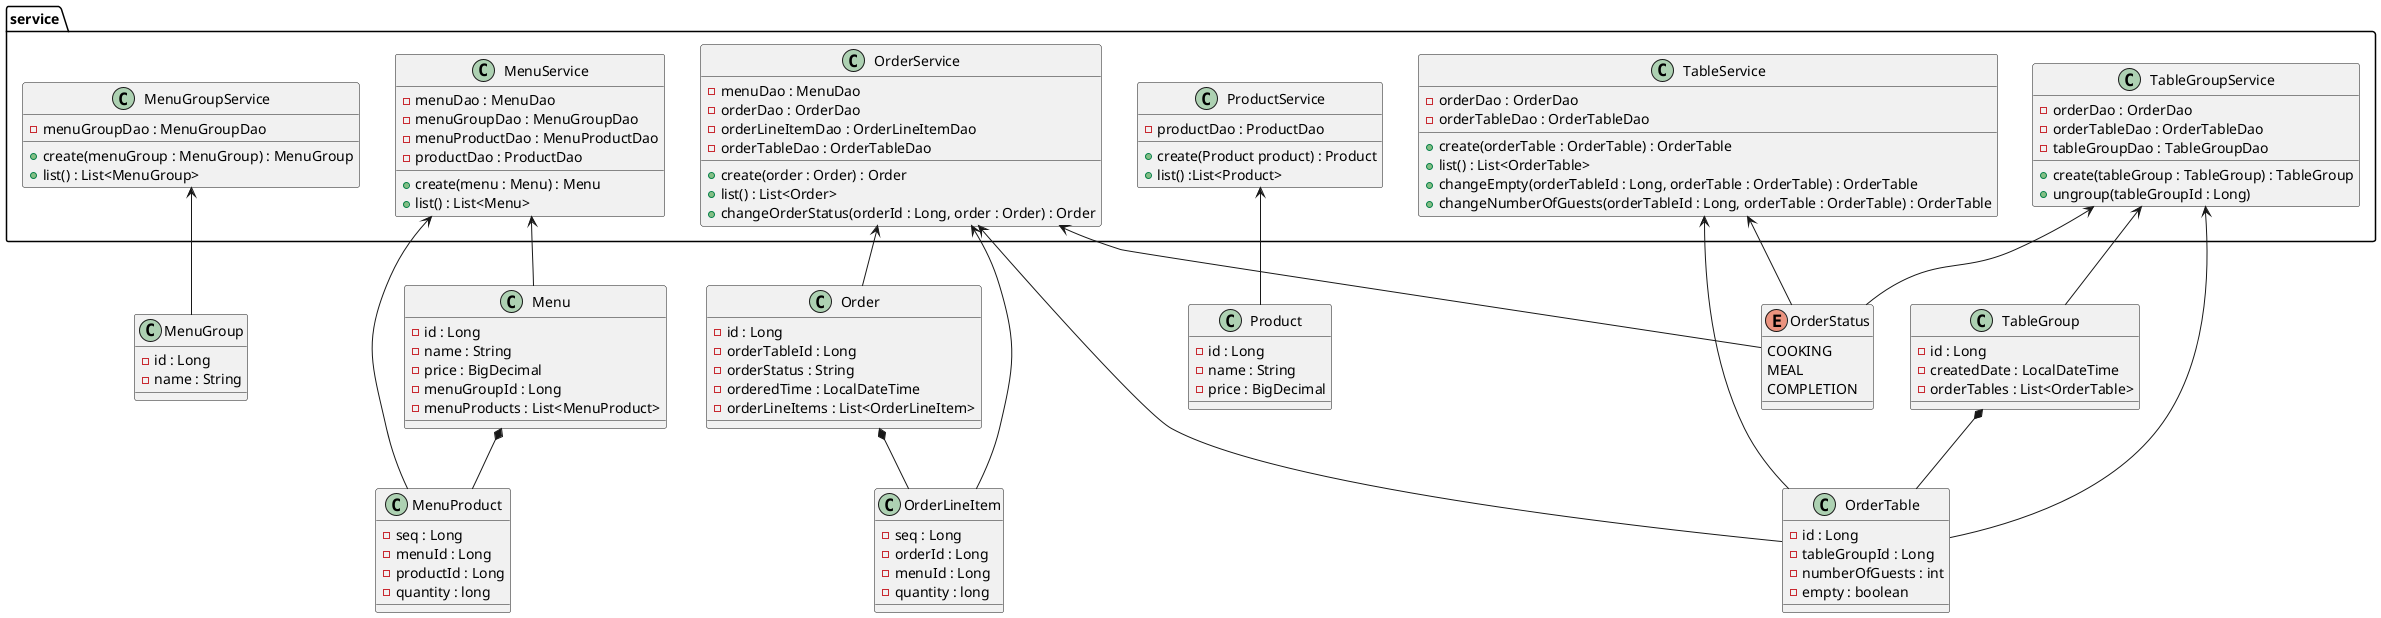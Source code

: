 @startuml Lotto_3step
skinparam groupInheritance 2

package service {
    class MenuGroupService {
        - menuGroupDao : MenuGroupDao

        + create(menuGroup : MenuGroup) : MenuGroup
        + list() : List<MenuGroup>
    }

    class MenuService {
        - menuDao : MenuDao
        - menuGroupDao : MenuGroupDao
        - menuProductDao : MenuProductDao
        - productDao : ProductDao

        + create(menu : Menu) : Menu
        + list() : List<Menu>
    }

    class OrderService {
        - menuDao : MenuDao
        - orderDao : OrderDao
        - orderLineItemDao : OrderLineItemDao
        - orderTableDao : OrderTableDao

        + create(order : Order) : Order
        + list() : List<Order>
        + changeOrderStatus(orderId : Long, order : Order) : Order
    }

    class ProductService {
        - productDao : ProductDao

        + create(Product product) : Product
        + list() :List<Product>
    }

    class TableGroupService {
        - orderDao : OrderDao
        - orderTableDao : OrderTableDao
        - tableGroupDao : TableGroupDao

        + create(tableGroup : TableGroup) : TableGroup
        + ungroup(tableGroupId : Long)
    }

    class TableService {
        - orderDao : OrderDao
        - orderTableDao : OrderTableDao

        + create(orderTable : OrderTable) : OrderTable
        + list() : List<OrderTable>
        + changeEmpty(orderTableId : Long, orderTable : OrderTable) : OrderTable
        + changeNumberOfGuests(orderTableId : Long, orderTable : OrderTable) : OrderTable
    }
}

class Menu {
    - id : Long
    - name : String
    - price : BigDecimal
    - menuGroupId : Long
    - menuProducts : List<MenuProduct>
}

class MenuGroup {
    - id : Long
    - name : String
}

class MenuProduct {
    - seq : Long
    - menuId : Long
    - productId : Long
    - quantity : long
}

class Order {
    - id : Long
    - orderTableId : Long
    - orderStatus : String
    - orderedTime : LocalDateTime
    - orderLineItems : List<OrderLineItem>
}

class OrderLineItem {
    - seq : Long
    - orderId : Long
    - menuId : Long
    - quantity : long
}

enum OrderStatus {
    COOKING
    MEAL
    COMPLETION
}

class OrderTable {
    - id : Long
    - tableGroupId : Long
    - numberOfGuests : int
    - empty : boolean
}

class Product {
    - id : Long
    - name : String
    - price : BigDecimal
}

class TableGroup {
    - id : Long
    - createdDate : LocalDateTime
    - orderTables : List<OrderTable>
}

MenuGroupService <-- MenuGroup
MenuService <-- Menu
MenuService <-- MenuProduct
OrderService <-- Order
OrderService <-- OrderLineItem
OrderService <-- OrderTable
OrderService <-- OrderStatus
ProductService <-- Product
TableGroupService <-- TableGroup
TableGroupService <-- OrderTable
TableGroupService <-- OrderStatus
TableService <-- OrderTable
TableService <-- OrderStatus

Menu *-- MenuProduct
Order *-- OrderLineItem
TableGroup *-- OrderTable
@enduml

